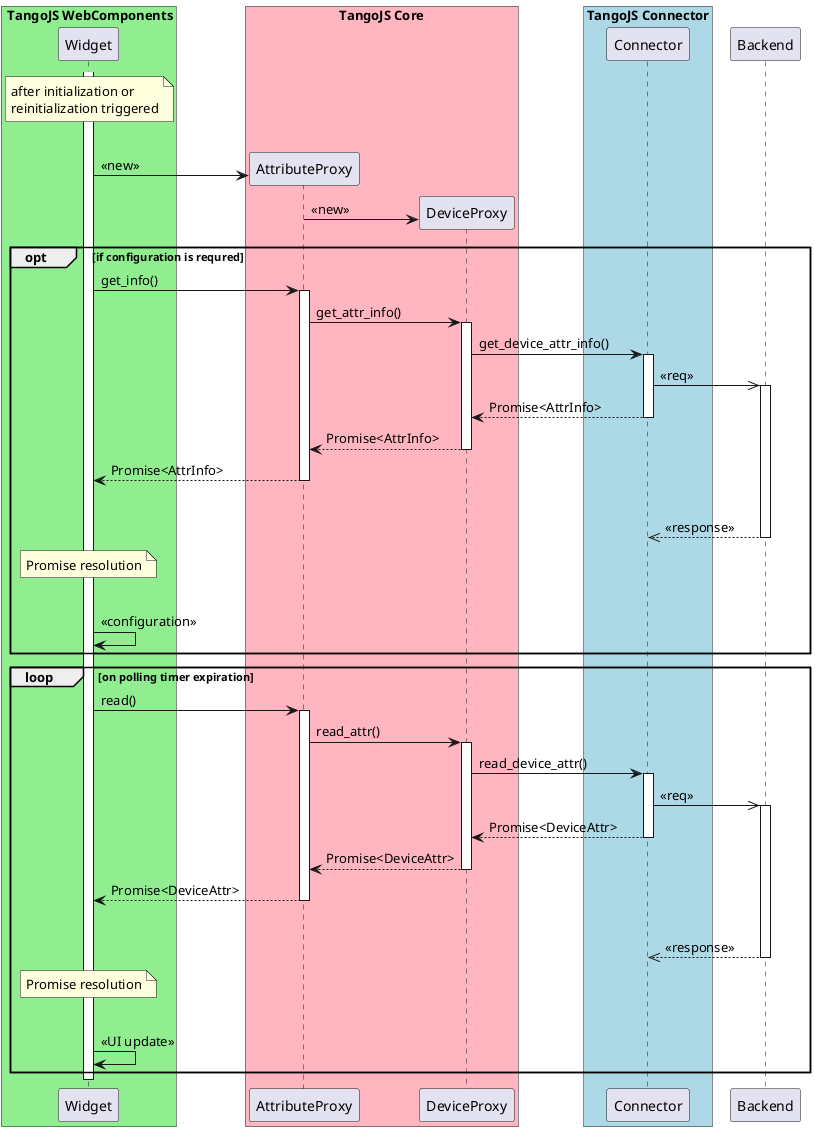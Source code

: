 @startuml

participant Widget
participant DeviceProxy
participant Connector

box " TangoJS WebComponents" #LightGreen
  participant Widget
end box

box "TangoJS Core" #LightPink
  participant AttributeProxy
  participant DeviceProxy
end box

box "TangoJS Connector" #LightBlue
	participant Connector
end box

participant "Backend" as Backend

activate Widget

note over Widget
  after initialization or
  reinitialization triggered
end note

|||

create AttributeProxy
Widget -> AttributeProxy: <<new>>

create DeviceProxy
AttributeProxy -> DeviceProxy: <<new>>

opt if configuration is requred

  Widget -> AttributeProxy: get_info()
  activate AttributeProxy

  AttributeProxy -> DeviceProxy: get_attr_info()
  activate DeviceProxy

  DeviceProxy -> Connector: get_device_attr_info()
  activate Connector

  Connector ->> Backend: << req >>
  activate Backend

  Connector --> DeviceProxy: Promise<AttrInfo>
  deactivate Connector

  DeviceProxy --> AttributeProxy: Promise<AttrInfo>
  deactivate DeviceProxy

  AttributeProxy --> Widget: Promise<AttrInfo>
  deactivate AttributeProxy

  |||

  Backend -->> Connector: << response >>
  deactivate Backend

  note over Widget
    Promise resolution
  end note

  |||

  Widget -> Widget: << configuration >>

end

loop on polling timer expiration

  Widget -> AttributeProxy: read()
  activate AttributeProxy

  AttributeProxy -> DeviceProxy: read_attr()
  activate DeviceProxy

  DeviceProxy -> Connector: read_device_attr()
  activate Connector

  Connector ->> Backend: << req >>
  activate Backend

  Connector --> DeviceProxy: Promise<DeviceAttr>
  deactivate Connector

  DeviceProxy --> AttributeProxy: Promise<DeviceAttr>
  deactivate DeviceProxy

  AttributeProxy --> Widget: Promise<DeviceAttr>
  deactivate AttributeProxy

  |||

  Backend -->> Connector: << response >>
  deactivate Backend

  note over Widget
    Promise resolution
  end note


  |||

  Widget -> Widget: << UI update >>

end

deactivate Widget

@enduml
